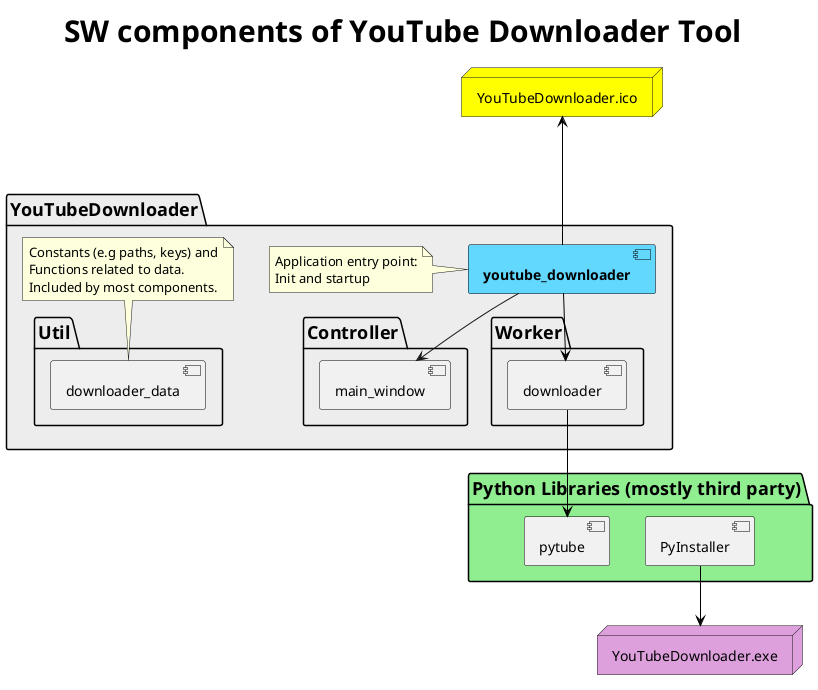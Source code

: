 @startuml cdYouTubeDownloaderSWComponents.svg
skinparam titleFontSize 30
skinparam titleFontStyle bold
skinparam packageBorderColor black
skinparam packageFontSize 18
skinparam groupFontStyle bold
skinparam componentBorderColor black
skinparam interfaceBorderColor black
skinparam CollectionsBorderColor black

title SW components of YouTube Downloader Tool

node "YouTubeDownloader.ico" as icon #yellow

package "YouTubeDownloader" as YtDl #ededed {
  component "**youtube_downloader**" as youtube_downloader #63d8ff
  note left of youtube_downloader
    Application entry point:
    Init and startup
  end note
  package "Controller" as controller {
    [main_window]
  }
  package "Util" as util {
    [downloader_data] as data
  }
  note top of data
    Constants (e.g paths, keys) and
    Functions related to data.
    Included by most components.
  end note
  package "Worker" {
    [downloader]
  }
  [youtube_downloader] -d-> [main_window]
  [youtube_downloader] -[#black]u--> icon
}

node "YouTubeDownloader.exe" #plum

package "Python Libraries (mostly third party)" #lightgreen {
 [PyInstaller]
 [pytube]
}

[youtube_downloader] -[#black]-> [downloader]
[downloader] -[#black]-> [pytube]
[PyInstaller] -[#black]d-> YouTubeDownloader.exe
@enduml
